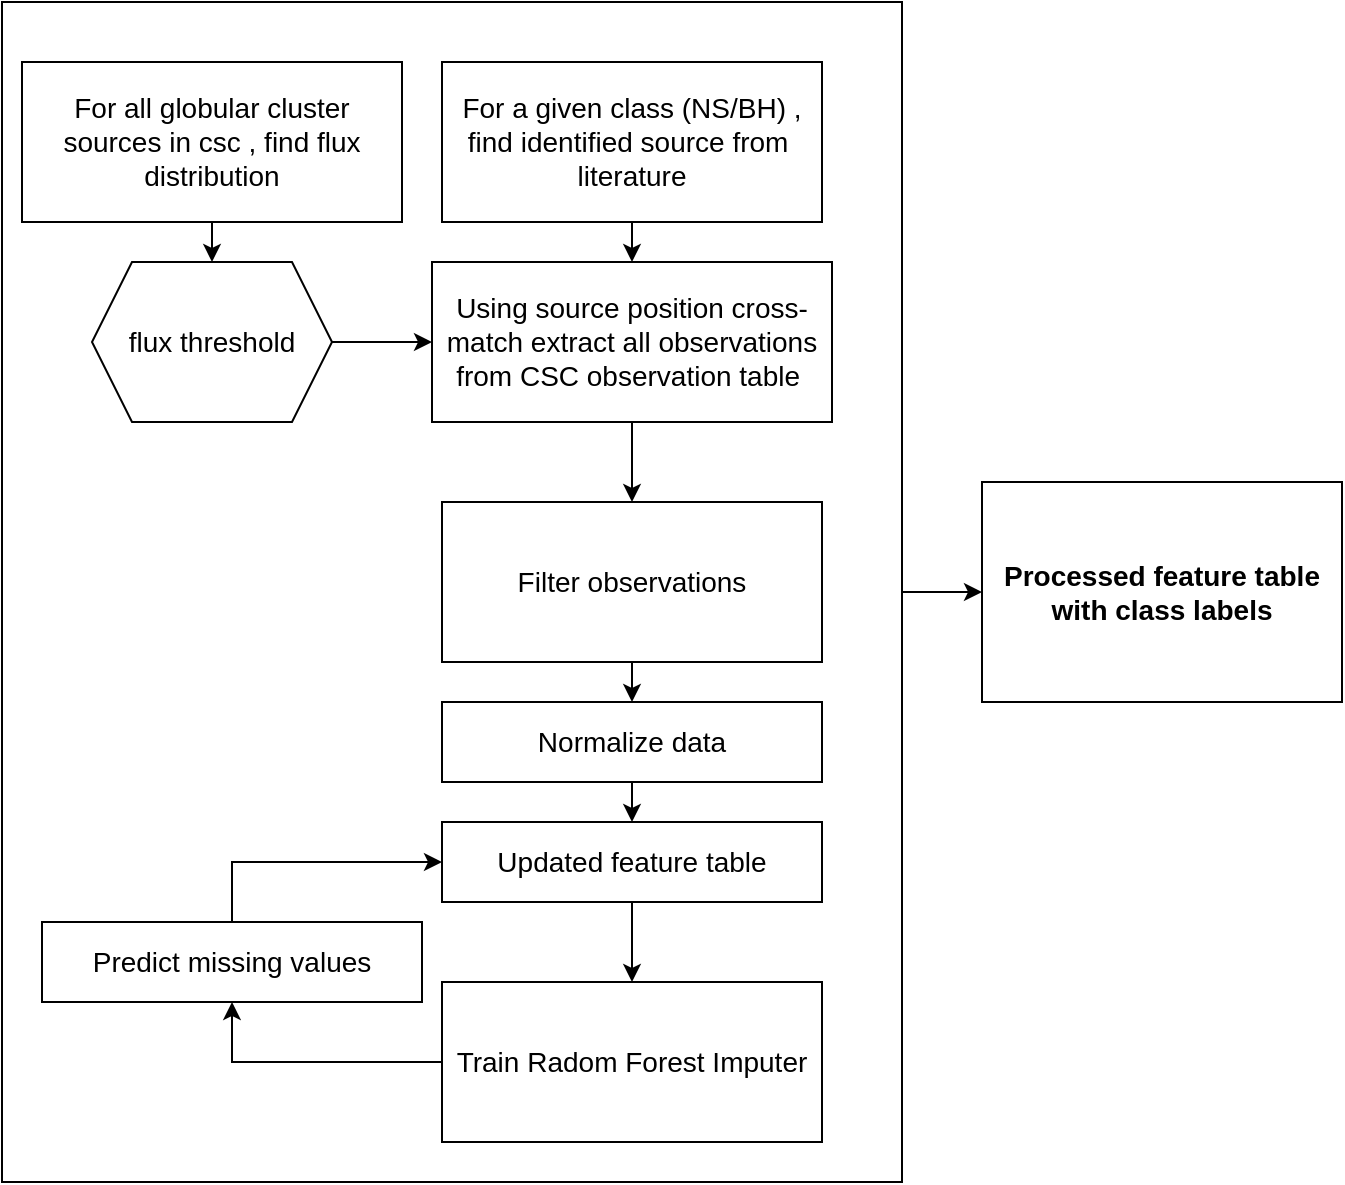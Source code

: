 <mxfile version="15.5.8"><diagram id="5V9Yz6CLq-Lf2D2m0-On" name="Page-1"><mxGraphModel dx="2249" dy="805" grid="1" gridSize="10" guides="1" tooltips="1" connect="1" arrows="1" fold="1" page="1" pageScale="1" pageWidth="827" pageHeight="1169" math="0" shadow="0"><root><mxCell id="0"/><mxCell id="1" parent="0"/><mxCell id="WWj0_Eppvwflu_Qu-cg_-31" value="" style="rounded=0;whiteSpace=wrap;html=1;fontSize=13;fillColor=none;" vertex="1" parent="1"><mxGeometry x="-10" y="30" width="450" height="590" as="geometry"/></mxCell><mxCell id="WWj0_Eppvwflu_Qu-cg_-9" style="edgeStyle=orthogonalEdgeStyle;rounded=0;orthogonalLoop=1;jettySize=auto;html=1;exitX=0.5;exitY=1;exitDx=0;exitDy=0;entryX=0.5;entryY=0;entryDx=0;entryDy=0;fontSize=13;" edge="1" parent="1" source="WWj0_Eppvwflu_Qu-cg_-1" target="WWj0_Eppvwflu_Qu-cg_-2"><mxGeometry relative="1" as="geometry"/></mxCell><mxCell id="WWj0_Eppvwflu_Qu-cg_-1" value="&lt;font style=&quot;font-size: 14px&quot;&gt;For a given class (NS/BH) , find identified source from&amp;nbsp; literature&lt;/font&gt;" style="rounded=0;whiteSpace=wrap;html=1;" vertex="1" parent="1"><mxGeometry x="210" y="60" width="190" height="80" as="geometry"/></mxCell><mxCell id="WWj0_Eppvwflu_Qu-cg_-7" style="edgeStyle=orthogonalEdgeStyle;rounded=0;orthogonalLoop=1;jettySize=auto;html=1;exitX=0.5;exitY=1;exitDx=0;exitDy=0;entryX=0.5;entryY=0;entryDx=0;entryDy=0;fontSize=13;" edge="1" parent="1" source="WWj0_Eppvwflu_Qu-cg_-2" target="WWj0_Eppvwflu_Qu-cg_-3"><mxGeometry relative="1" as="geometry"/></mxCell><mxCell id="WWj0_Eppvwflu_Qu-cg_-2" value="&lt;font style=&quot;font-size: 14px&quot;&gt;Using source position cross-match extract all observations from CSC observation table&amp;nbsp;&lt;/font&gt;" style="rounded=0;whiteSpace=wrap;html=1;" vertex="1" parent="1"><mxGeometry x="205" y="160" width="200" height="80" as="geometry"/></mxCell><mxCell id="WWj0_Eppvwflu_Qu-cg_-22" style="edgeStyle=orthogonalEdgeStyle;rounded=0;orthogonalLoop=1;jettySize=auto;html=1;exitX=0.5;exitY=1;exitDx=0;exitDy=0;entryX=0.5;entryY=0;entryDx=0;entryDy=0;fontSize=13;" edge="1" parent="1" source="WWj0_Eppvwflu_Qu-cg_-3" target="WWj0_Eppvwflu_Qu-cg_-16"><mxGeometry relative="1" as="geometry"/></mxCell><mxCell id="WWj0_Eppvwflu_Qu-cg_-3" value="&lt;font style=&quot;font-size: 14px&quot;&gt;Filter observations&lt;/font&gt;" style="rounded=0;whiteSpace=wrap;html=1;" vertex="1" parent="1"><mxGeometry x="210" y="280" width="190" height="80" as="geometry"/></mxCell><mxCell id="WWj0_Eppvwflu_Qu-cg_-6" style="edgeStyle=orthogonalEdgeStyle;rounded=0;orthogonalLoop=1;jettySize=auto;html=1;exitX=0.5;exitY=1;exitDx=0;exitDy=0;entryX=0.5;entryY=0;entryDx=0;entryDy=0;fontSize=13;" edge="1" parent="1" target="WWj0_Eppvwflu_Qu-cg_-5"><mxGeometry relative="1" as="geometry"><mxPoint x="565" y="160" as="sourcePoint"/></mxGeometry></mxCell><mxCell id="WWj0_Eppvwflu_Qu-cg_-23" style="edgeStyle=orthogonalEdgeStyle;rounded=0;orthogonalLoop=1;jettySize=auto;html=1;exitX=0;exitY=0.5;exitDx=0;exitDy=0;entryX=0.5;entryY=1;entryDx=0;entryDy=0;fontSize=13;" edge="1" parent="1" source="WWj0_Eppvwflu_Qu-cg_-13" target="WWj0_Eppvwflu_Qu-cg_-21"><mxGeometry relative="1" as="geometry"/></mxCell><mxCell id="WWj0_Eppvwflu_Qu-cg_-13" value="&lt;font style=&quot;font-size: 14px&quot;&gt;Train Radom Forest Imputer&lt;/font&gt;" style="rounded=0;whiteSpace=wrap;html=1;" vertex="1" parent="1"><mxGeometry x="210" y="520" width="190" height="80" as="geometry"/></mxCell><mxCell id="WWj0_Eppvwflu_Qu-cg_-18" style="edgeStyle=orthogonalEdgeStyle;rounded=0;orthogonalLoop=1;jettySize=auto;html=1;exitX=0.5;exitY=1;exitDx=0;exitDy=0;entryX=0.5;entryY=0;entryDx=0;entryDy=0;fontSize=13;" edge="1" parent="1" source="WWj0_Eppvwflu_Qu-cg_-16" target="WWj0_Eppvwflu_Qu-cg_-17"><mxGeometry relative="1" as="geometry"/></mxCell><mxCell id="WWj0_Eppvwflu_Qu-cg_-16" value="&lt;font style=&quot;font-size: 14px&quot;&gt;Normalize data&lt;/font&gt;" style="rounded=0;whiteSpace=wrap;html=1;" vertex="1" parent="1"><mxGeometry x="210" y="380" width="190" height="40" as="geometry"/></mxCell><mxCell id="WWj0_Eppvwflu_Qu-cg_-19" style="edgeStyle=orthogonalEdgeStyle;rounded=0;orthogonalLoop=1;jettySize=auto;html=1;exitX=0.5;exitY=1;exitDx=0;exitDy=0;entryX=0.5;entryY=0;entryDx=0;entryDy=0;fontSize=13;" edge="1" parent="1" source="WWj0_Eppvwflu_Qu-cg_-17" target="WWj0_Eppvwflu_Qu-cg_-13"><mxGeometry relative="1" as="geometry"/></mxCell><mxCell id="WWj0_Eppvwflu_Qu-cg_-17" value="&lt;font style=&quot;font-size: 14px&quot;&gt;Updated feature table&lt;/font&gt;" style="rounded=0;whiteSpace=wrap;html=1;" vertex="1" parent="1"><mxGeometry x="210" y="440" width="190" height="40" as="geometry"/></mxCell><mxCell id="WWj0_Eppvwflu_Qu-cg_-25" style="edgeStyle=orthogonalEdgeStyle;rounded=0;orthogonalLoop=1;jettySize=auto;html=1;exitX=0.5;exitY=0;exitDx=0;exitDy=0;entryX=0;entryY=0.5;entryDx=0;entryDy=0;fontSize=13;" edge="1" parent="1" source="WWj0_Eppvwflu_Qu-cg_-21" target="WWj0_Eppvwflu_Qu-cg_-17"><mxGeometry relative="1" as="geometry"/></mxCell><mxCell id="WWj0_Eppvwflu_Qu-cg_-21" value="&lt;font style=&quot;font-size: 14px&quot;&gt;Predict missing values&lt;/font&gt;" style="rounded=0;whiteSpace=wrap;html=1;" vertex="1" parent="1"><mxGeometry x="10" y="490" width="190" height="40" as="geometry"/></mxCell><mxCell id="WWj0_Eppvwflu_Qu-cg_-28" style="edgeStyle=orthogonalEdgeStyle;rounded=0;orthogonalLoop=1;jettySize=auto;html=1;exitX=0.5;exitY=1;exitDx=0;exitDy=0;entryX=0.5;entryY=0;entryDx=0;entryDy=0;fontSize=13;" edge="1" parent="1" source="WWj0_Eppvwflu_Qu-cg_-26" target="WWj0_Eppvwflu_Qu-cg_-27"><mxGeometry relative="1" as="geometry"/></mxCell><mxCell id="WWj0_Eppvwflu_Qu-cg_-26" value="&lt;font style=&quot;font-size: 14px&quot;&gt;For all globular cluster sources in csc , find flux distribution&lt;/font&gt;" style="rounded=0;whiteSpace=wrap;html=1;" vertex="1" parent="1"><mxGeometry y="60" width="190" height="80" as="geometry"/></mxCell><mxCell id="WWj0_Eppvwflu_Qu-cg_-30" style="edgeStyle=orthogonalEdgeStyle;rounded=0;orthogonalLoop=1;jettySize=auto;html=1;exitX=1;exitY=0.5;exitDx=0;exitDy=0;entryX=0;entryY=0.5;entryDx=0;entryDy=0;fontSize=13;" edge="1" parent="1" source="WWj0_Eppvwflu_Qu-cg_-27" target="WWj0_Eppvwflu_Qu-cg_-2"><mxGeometry relative="1" as="geometry"/></mxCell><mxCell id="WWj0_Eppvwflu_Qu-cg_-27" value="&lt;font style=&quot;font-size: 14px&quot;&gt;flux threshold&lt;/font&gt;" style="shape=hexagon;perimeter=hexagonPerimeter2;whiteSpace=wrap;html=1;fixedSize=1;fontSize=13;" vertex="1" parent="1"><mxGeometry x="35" y="160" width="120" height="80" as="geometry"/></mxCell><mxCell id="WWj0_Eppvwflu_Qu-cg_-33" style="edgeStyle=orthogonalEdgeStyle;rounded=0;orthogonalLoop=1;jettySize=auto;html=1;exitX=1;exitY=0.5;exitDx=0;exitDy=0;entryX=0;entryY=0.5;entryDx=0;entryDy=0;fontSize=13;" edge="1" parent="1" source="WWj0_Eppvwflu_Qu-cg_-31" target="WWj0_Eppvwflu_Qu-cg_-32"><mxGeometry relative="1" as="geometry"/></mxCell><mxCell id="WWj0_Eppvwflu_Qu-cg_-32" value="&lt;font style=&quot;font-size: 14px&quot;&gt;&lt;b&gt;Processed feature table with class labels&lt;/b&gt;&lt;/font&gt;" style="rounded=0;whiteSpace=wrap;html=1;fontSize=13;fillColor=default;" vertex="1" parent="1"><mxGeometry x="480" y="270" width="180" height="110" as="geometry"/></mxCell></root></mxGraphModel></diagram></mxfile>